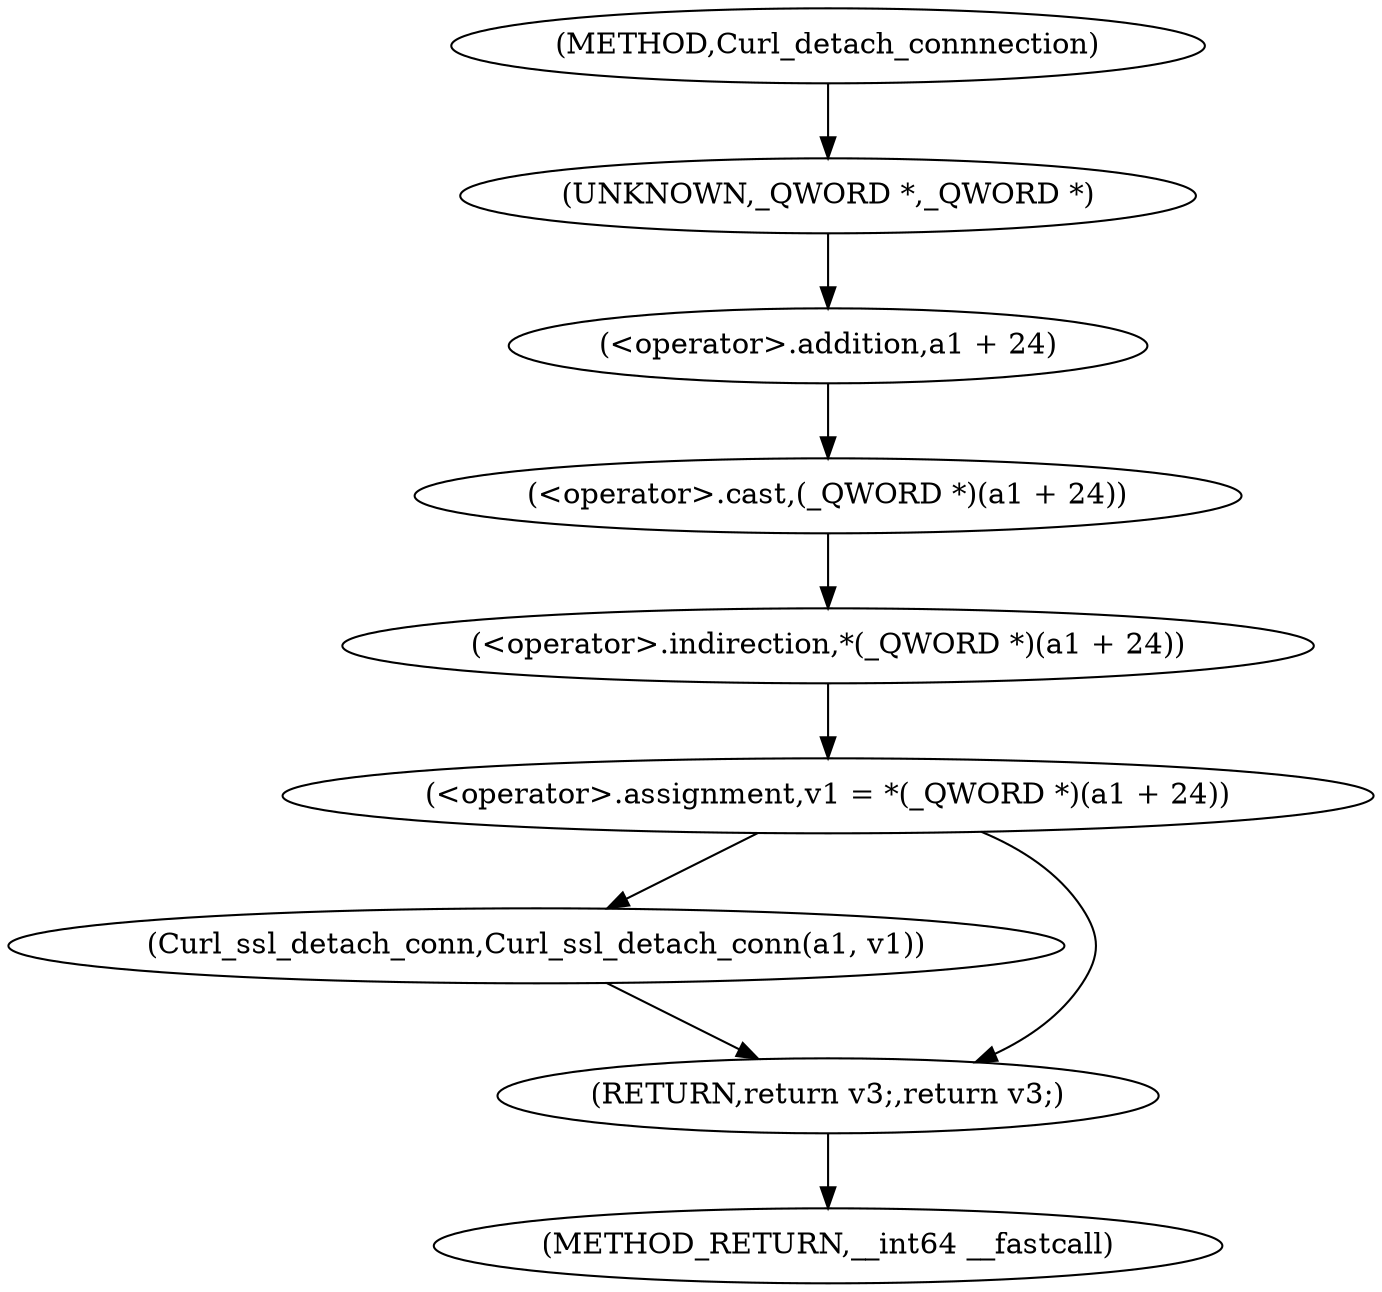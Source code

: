 digraph Curl_detach_connnection {  
"1000108" [label = "(<operator>.assignment,v1 = *(_QWORD *)(a1 + 24))" ]
"1000110" [label = "(<operator>.indirection,*(_QWORD *)(a1 + 24))" ]
"1000111" [label = "(<operator>.cast,(_QWORD *)(a1 + 24))" ]
"1000112" [label = "(UNKNOWN,_QWORD *,_QWORD *)" ]
"1000113" [label = "(<operator>.addition,a1 + 24)" ]
"1000119" [label = "(Curl_ssl_detach_conn,Curl_ssl_detach_conn(a1, v1))" ]
"1000123" [label = "(RETURN,return v3;,return v3;)" ]
"1000103" [label = "(METHOD,Curl_detach_connnection)" ]
"1000125" [label = "(METHOD_RETURN,__int64 __fastcall)" ]
  "1000108" -> "1000119" 
  "1000108" -> "1000123" 
  "1000110" -> "1000108" 
  "1000111" -> "1000110" 
  "1000112" -> "1000113" 
  "1000113" -> "1000111" 
  "1000119" -> "1000123" 
  "1000123" -> "1000125" 
  "1000103" -> "1000112" 
}
